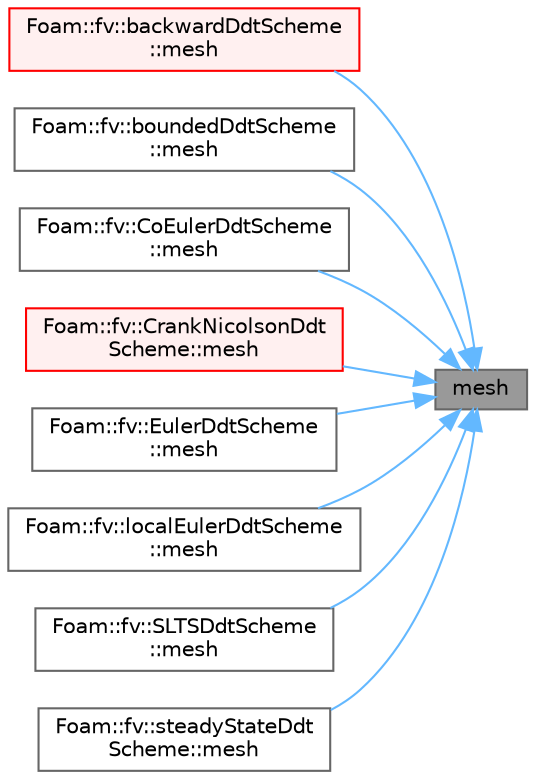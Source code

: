 digraph "mesh"
{
 // LATEX_PDF_SIZE
  bgcolor="transparent";
  edge [fontname=Helvetica,fontsize=10,labelfontname=Helvetica,labelfontsize=10];
  node [fontname=Helvetica,fontsize=10,shape=box,height=0.2,width=0.4];
  rankdir="RL";
  Node1 [id="Node000001",label="mesh",height=0.2,width=0.4,color="gray40", fillcolor="grey60", style="filled", fontcolor="black",tooltip=" "];
  Node1 -> Node2 [id="edge1_Node000001_Node000002",dir="back",color="steelblue1",style="solid",tooltip=" "];
  Node2 [id="Node000002",label="Foam::fv::backwardDdtScheme\l::mesh",height=0.2,width=0.4,color="red", fillcolor="#FFF0F0", style="filled",URL="$classFoam_1_1fv_1_1backwardDdtScheme.html#aab8ef4470d7d6fd79e1cf62023ec7bc1",tooltip=" "];
  Node1 -> Node4 [id="edge2_Node000001_Node000004",dir="back",color="steelblue1",style="solid",tooltip=" "];
  Node4 [id="Node000004",label="Foam::fv::boundedDdtScheme\l::mesh",height=0.2,width=0.4,color="grey40", fillcolor="white", style="filled",URL="$classFoam_1_1fv_1_1boundedDdtScheme.html#aab8ef4470d7d6fd79e1cf62023ec7bc1",tooltip=" "];
  Node1 -> Node5 [id="edge3_Node000001_Node000005",dir="back",color="steelblue1",style="solid",tooltip=" "];
  Node5 [id="Node000005",label="Foam::fv::CoEulerDdtScheme\l::mesh",height=0.2,width=0.4,color="grey40", fillcolor="white", style="filled",URL="$classFoam_1_1fv_1_1CoEulerDdtScheme.html#aab8ef4470d7d6fd79e1cf62023ec7bc1",tooltip=" "];
  Node1 -> Node6 [id="edge4_Node000001_Node000006",dir="back",color="steelblue1",style="solid",tooltip=" "];
  Node6 [id="Node000006",label="Foam::fv::CrankNicolsonDdt\lScheme::mesh",height=0.2,width=0.4,color="red", fillcolor="#FFF0F0", style="filled",URL="$classFoam_1_1fv_1_1CrankNicolsonDdtScheme.html#aab8ef4470d7d6fd79e1cf62023ec7bc1",tooltip=" "];
  Node1 -> Node10 [id="edge5_Node000001_Node000010",dir="back",color="steelblue1",style="solid",tooltip=" "];
  Node10 [id="Node000010",label="Foam::fv::EulerDdtScheme\l::mesh",height=0.2,width=0.4,color="grey40", fillcolor="white", style="filled",URL="$classFoam_1_1fv_1_1EulerDdtScheme.html#aab8ef4470d7d6fd79e1cf62023ec7bc1",tooltip=" "];
  Node1 -> Node11 [id="edge6_Node000001_Node000011",dir="back",color="steelblue1",style="solid",tooltip=" "];
  Node11 [id="Node000011",label="Foam::fv::localEulerDdtScheme\l::mesh",height=0.2,width=0.4,color="grey40", fillcolor="white", style="filled",URL="$classFoam_1_1fv_1_1localEulerDdtScheme.html#aab8ef4470d7d6fd79e1cf62023ec7bc1",tooltip=" "];
  Node1 -> Node12 [id="edge7_Node000001_Node000012",dir="back",color="steelblue1",style="solid",tooltip=" "];
  Node12 [id="Node000012",label="Foam::fv::SLTSDdtScheme\l::mesh",height=0.2,width=0.4,color="grey40", fillcolor="white", style="filled",URL="$classFoam_1_1fv_1_1SLTSDdtScheme.html#aab8ef4470d7d6fd79e1cf62023ec7bc1",tooltip=" "];
  Node1 -> Node13 [id="edge8_Node000001_Node000013",dir="back",color="steelblue1",style="solid",tooltip=" "];
  Node13 [id="Node000013",label="Foam::fv::steadyStateDdt\lScheme::mesh",height=0.2,width=0.4,color="grey40", fillcolor="white", style="filled",URL="$classFoam_1_1fv_1_1steadyStateDdtScheme.html#aab8ef4470d7d6fd79e1cf62023ec7bc1",tooltip=" "];
}

